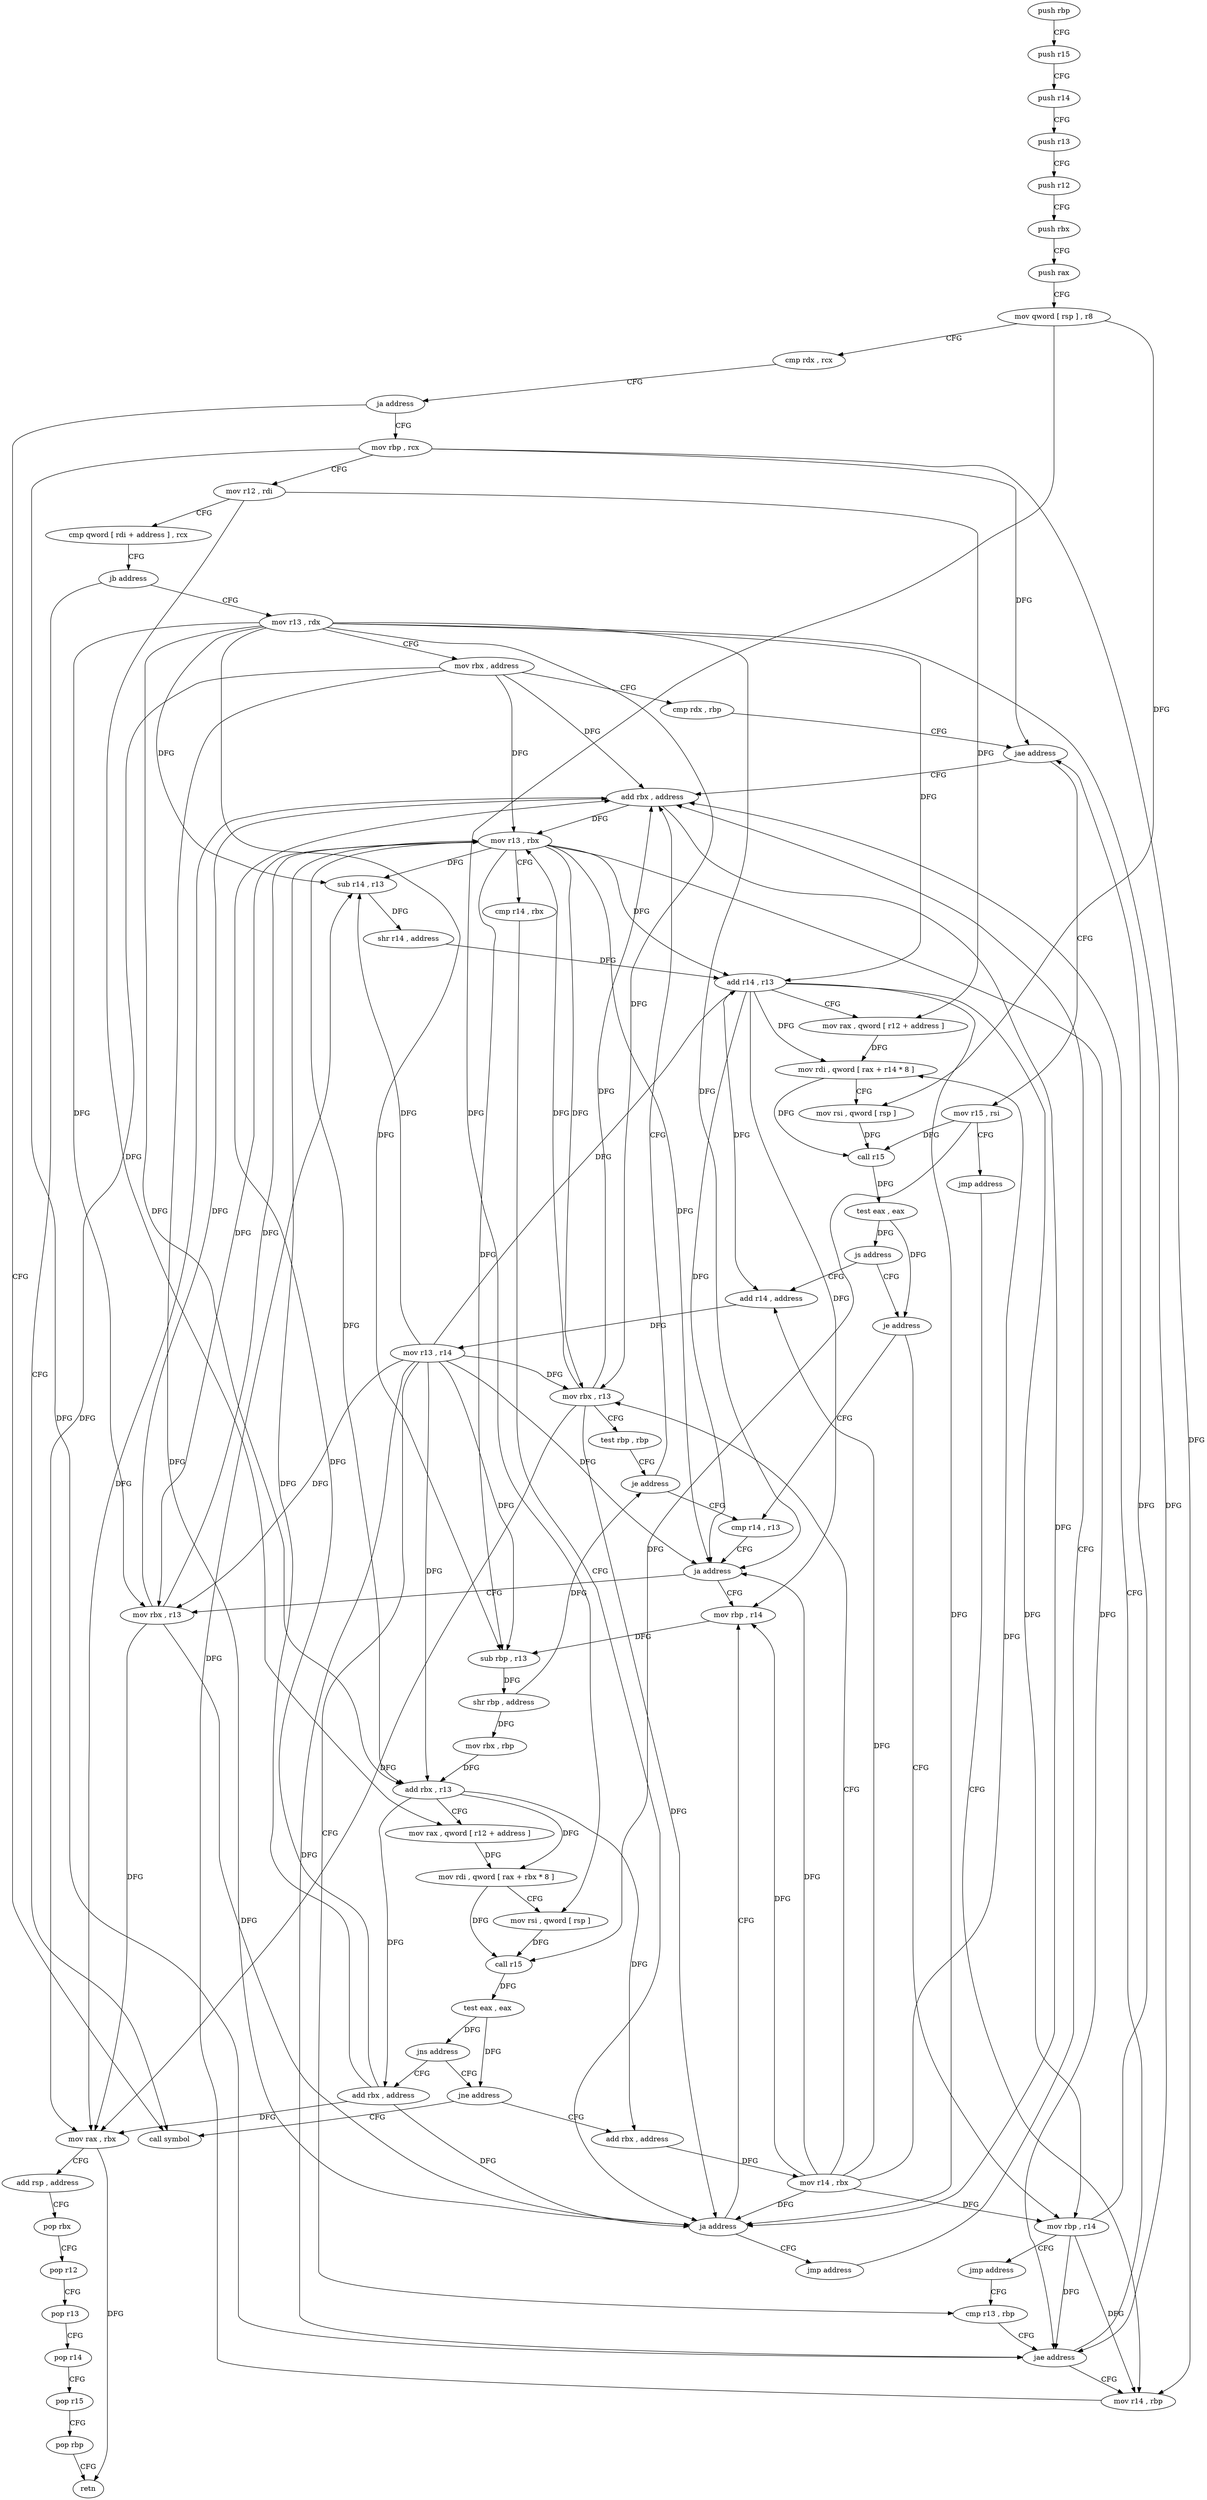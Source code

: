 digraph "func" {
"156960" [label = "push rbp" ]
"156961" [label = "push r15" ]
"156963" [label = "push r14" ]
"156965" [label = "push r13" ]
"156967" [label = "push r12" ]
"156969" [label = "push rbx" ]
"156970" [label = "push rax" ]
"156971" [label = "mov qword [ rsp ] , r8" ]
"156975" [label = "cmp rdx , rcx" ]
"156978" [label = "ja address" ]
"157184" [label = "call symbol" ]
"156984" [label = "mov rbp , rcx" ]
"156987" [label = "mov r12 , rdi" ]
"156990" [label = "cmp qword [ rdi + address ] , rcx" ]
"156994" [label = "jb address" ]
"157000" [label = "mov r13 , rdx" ]
"157003" [label = "mov rbx , address" ]
"157010" [label = "cmp rdx , rbp" ]
"157013" [label = "jae address" ]
"157162" [label = "add rbx , address" ]
"157019" [label = "mov r15 , rsi" ]
"157166" [label = "mov rax , rbx" ]
"157169" [label = "add rsp , address" ]
"157173" [label = "pop rbx" ]
"157174" [label = "pop r12" ]
"157176" [label = "pop r13" ]
"157178" [label = "pop r14" ]
"157180" [label = "pop r15" ]
"157182" [label = "pop rbp" ]
"157183" [label = "retn" ]
"157022" [label = "jmp address" ]
"157036" [label = "mov r14 , rbp" ]
"157039" [label = "sub r14 , r13" ]
"157042" [label = "shr r14 , address" ]
"157045" [label = "add r14 , r13" ]
"157048" [label = "mov rax , qword [ r12 + address ]" ]
"157053" [label = "mov rdi , qword [ rax + r14 * 8 ]" ]
"157057" [label = "mov rsi , qword [ rsp ]" ]
"157061" [label = "call r15" ]
"157064" [label = "test eax , eax" ]
"157066" [label = "js address" ]
"157024" [label = "add r14 , address" ]
"157068" [label = "je address" ]
"157028" [label = "mov r13 , r14" ]
"157031" [label = "cmp r13 , rbp" ]
"157154" [label = "cmp r14 , r13" ]
"157070" [label = "mov rbp , r14" ]
"157157" [label = "ja address" ]
"157088" [label = "mov rbp , r14" ]
"157159" [label = "mov rbx , r13" ]
"157073" [label = "jmp address" ]
"157091" [label = "sub rbp , r13" ]
"157094" [label = "shr rbp , address" ]
"157097" [label = "mov rbx , rbp" ]
"157100" [label = "add rbx , r13" ]
"157103" [label = "mov rax , qword [ r12 + address ]" ]
"157108" [label = "mov rdi , qword [ rax + rbx * 8 ]" ]
"157112" [label = "mov rsi , qword [ rsp ]" ]
"157116" [label = "call r15" ]
"157119" [label = "test eax , eax" ]
"157121" [label = "jns address" ]
"157137" [label = "jne address" ]
"157123" [label = "add rbx , address" ]
"157034" [label = "jae address" ]
"157139" [label = "add rbx , address" ]
"157127" [label = "mov r13 , rbx" ]
"157130" [label = "cmp r14 , rbx" ]
"157133" [label = "ja address" ]
"157135" [label = "jmp address" ]
"157143" [label = "mov r14 , rbx" ]
"157146" [label = "mov rbx , r13" ]
"157149" [label = "test rbp , rbp" ]
"157152" [label = "je address" ]
"156960" -> "156961" [ label = "CFG" ]
"156961" -> "156963" [ label = "CFG" ]
"156963" -> "156965" [ label = "CFG" ]
"156965" -> "156967" [ label = "CFG" ]
"156967" -> "156969" [ label = "CFG" ]
"156969" -> "156970" [ label = "CFG" ]
"156970" -> "156971" [ label = "CFG" ]
"156971" -> "156975" [ label = "CFG" ]
"156971" -> "157057" [ label = "DFG" ]
"156971" -> "157112" [ label = "DFG" ]
"156975" -> "156978" [ label = "CFG" ]
"156978" -> "157184" [ label = "CFG" ]
"156978" -> "156984" [ label = "CFG" ]
"156984" -> "156987" [ label = "CFG" ]
"156984" -> "157013" [ label = "DFG" ]
"156984" -> "157036" [ label = "DFG" ]
"156984" -> "157034" [ label = "DFG" ]
"156987" -> "156990" [ label = "CFG" ]
"156987" -> "157048" [ label = "DFG" ]
"156987" -> "157103" [ label = "DFG" ]
"156990" -> "156994" [ label = "CFG" ]
"156994" -> "157184" [ label = "CFG" ]
"156994" -> "157000" [ label = "CFG" ]
"157000" -> "157003" [ label = "CFG" ]
"157000" -> "157039" [ label = "DFG" ]
"157000" -> "157045" [ label = "DFG" ]
"157000" -> "157034" [ label = "DFG" ]
"157000" -> "157157" [ label = "DFG" ]
"157000" -> "157091" [ label = "DFG" ]
"157000" -> "157100" [ label = "DFG" ]
"157000" -> "157159" [ label = "DFG" ]
"157000" -> "157146" [ label = "DFG" ]
"157003" -> "157010" [ label = "CFG" ]
"157003" -> "157162" [ label = "DFG" ]
"157003" -> "157166" [ label = "DFG" ]
"157003" -> "157127" [ label = "DFG" ]
"157003" -> "157133" [ label = "DFG" ]
"157010" -> "157013" [ label = "CFG" ]
"157013" -> "157162" [ label = "CFG" ]
"157013" -> "157019" [ label = "CFG" ]
"157162" -> "157166" [ label = "DFG" ]
"157162" -> "157127" [ label = "DFG" ]
"157162" -> "157133" [ label = "DFG" ]
"157019" -> "157022" [ label = "CFG" ]
"157019" -> "157061" [ label = "DFG" ]
"157019" -> "157116" [ label = "DFG" ]
"157166" -> "157169" [ label = "CFG" ]
"157166" -> "157183" [ label = "DFG" ]
"157169" -> "157173" [ label = "CFG" ]
"157173" -> "157174" [ label = "CFG" ]
"157174" -> "157176" [ label = "CFG" ]
"157176" -> "157178" [ label = "CFG" ]
"157178" -> "157180" [ label = "CFG" ]
"157180" -> "157182" [ label = "CFG" ]
"157182" -> "157183" [ label = "CFG" ]
"157022" -> "157036" [ label = "CFG" ]
"157036" -> "157039" [ label = "DFG" ]
"157039" -> "157042" [ label = "DFG" ]
"157042" -> "157045" [ label = "DFG" ]
"157045" -> "157048" [ label = "CFG" ]
"157045" -> "157053" [ label = "DFG" ]
"157045" -> "157024" [ label = "DFG" ]
"157045" -> "157157" [ label = "DFG" ]
"157045" -> "157070" [ label = "DFG" ]
"157045" -> "157088" [ label = "DFG" ]
"157045" -> "157133" [ label = "DFG" ]
"157048" -> "157053" [ label = "DFG" ]
"157053" -> "157057" [ label = "CFG" ]
"157053" -> "157061" [ label = "DFG" ]
"157057" -> "157061" [ label = "DFG" ]
"157061" -> "157064" [ label = "DFG" ]
"157064" -> "157066" [ label = "DFG" ]
"157064" -> "157068" [ label = "DFG" ]
"157066" -> "157024" [ label = "CFG" ]
"157066" -> "157068" [ label = "CFG" ]
"157024" -> "157028" [ label = "DFG" ]
"157068" -> "157154" [ label = "CFG" ]
"157068" -> "157070" [ label = "CFG" ]
"157028" -> "157031" [ label = "CFG" ]
"157028" -> "157039" [ label = "DFG" ]
"157028" -> "157045" [ label = "DFG" ]
"157028" -> "157034" [ label = "DFG" ]
"157028" -> "157157" [ label = "DFG" ]
"157028" -> "157091" [ label = "DFG" ]
"157028" -> "157100" [ label = "DFG" ]
"157028" -> "157159" [ label = "DFG" ]
"157028" -> "157146" [ label = "DFG" ]
"157031" -> "157034" [ label = "CFG" ]
"157154" -> "157157" [ label = "CFG" ]
"157070" -> "157073" [ label = "CFG" ]
"157070" -> "157013" [ label = "DFG" ]
"157070" -> "157036" [ label = "DFG" ]
"157070" -> "157034" [ label = "DFG" ]
"157157" -> "157088" [ label = "CFG" ]
"157157" -> "157159" [ label = "CFG" ]
"157088" -> "157091" [ label = "DFG" ]
"157159" -> "157162" [ label = "DFG" ]
"157159" -> "157166" [ label = "DFG" ]
"157159" -> "157127" [ label = "DFG" ]
"157159" -> "157133" [ label = "DFG" ]
"157073" -> "157031" [ label = "CFG" ]
"157091" -> "157094" [ label = "DFG" ]
"157094" -> "157097" [ label = "DFG" ]
"157094" -> "157152" [ label = "DFG" ]
"157097" -> "157100" [ label = "DFG" ]
"157100" -> "157103" [ label = "CFG" ]
"157100" -> "157108" [ label = "DFG" ]
"157100" -> "157123" [ label = "DFG" ]
"157100" -> "157139" [ label = "DFG" ]
"157103" -> "157108" [ label = "DFG" ]
"157108" -> "157112" [ label = "CFG" ]
"157108" -> "157116" [ label = "DFG" ]
"157112" -> "157116" [ label = "DFG" ]
"157116" -> "157119" [ label = "DFG" ]
"157119" -> "157121" [ label = "DFG" ]
"157119" -> "157137" [ label = "DFG" ]
"157121" -> "157137" [ label = "CFG" ]
"157121" -> "157123" [ label = "CFG" ]
"157137" -> "157184" [ label = "CFG" ]
"157137" -> "157139" [ label = "CFG" ]
"157123" -> "157127" [ label = "DFG" ]
"157123" -> "157162" [ label = "DFG" ]
"157123" -> "157166" [ label = "DFG" ]
"157123" -> "157133" [ label = "DFG" ]
"157034" -> "157162" [ label = "CFG" ]
"157034" -> "157036" [ label = "CFG" ]
"157139" -> "157143" [ label = "DFG" ]
"157127" -> "157130" [ label = "CFG" ]
"157127" -> "157039" [ label = "DFG" ]
"157127" -> "157045" [ label = "DFG" ]
"157127" -> "157157" [ label = "DFG" ]
"157127" -> "157091" [ label = "DFG" ]
"157127" -> "157100" [ label = "DFG" ]
"157127" -> "157159" [ label = "DFG" ]
"157127" -> "157034" [ label = "DFG" ]
"157127" -> "157146" [ label = "DFG" ]
"157130" -> "157133" [ label = "CFG" ]
"157133" -> "157088" [ label = "CFG" ]
"157133" -> "157135" [ label = "CFG" ]
"157135" -> "157162" [ label = "CFG" ]
"157143" -> "157146" [ label = "CFG" ]
"157143" -> "157053" [ label = "DFG" ]
"157143" -> "157024" [ label = "DFG" ]
"157143" -> "157070" [ label = "DFG" ]
"157143" -> "157088" [ label = "DFG" ]
"157143" -> "157157" [ label = "DFG" ]
"157143" -> "157133" [ label = "DFG" ]
"157146" -> "157149" [ label = "CFG" ]
"157146" -> "157162" [ label = "DFG" ]
"157146" -> "157166" [ label = "DFG" ]
"157146" -> "157127" [ label = "DFG" ]
"157146" -> "157133" [ label = "DFG" ]
"157149" -> "157152" [ label = "CFG" ]
"157152" -> "157162" [ label = "CFG" ]
"157152" -> "157154" [ label = "CFG" ]
}
